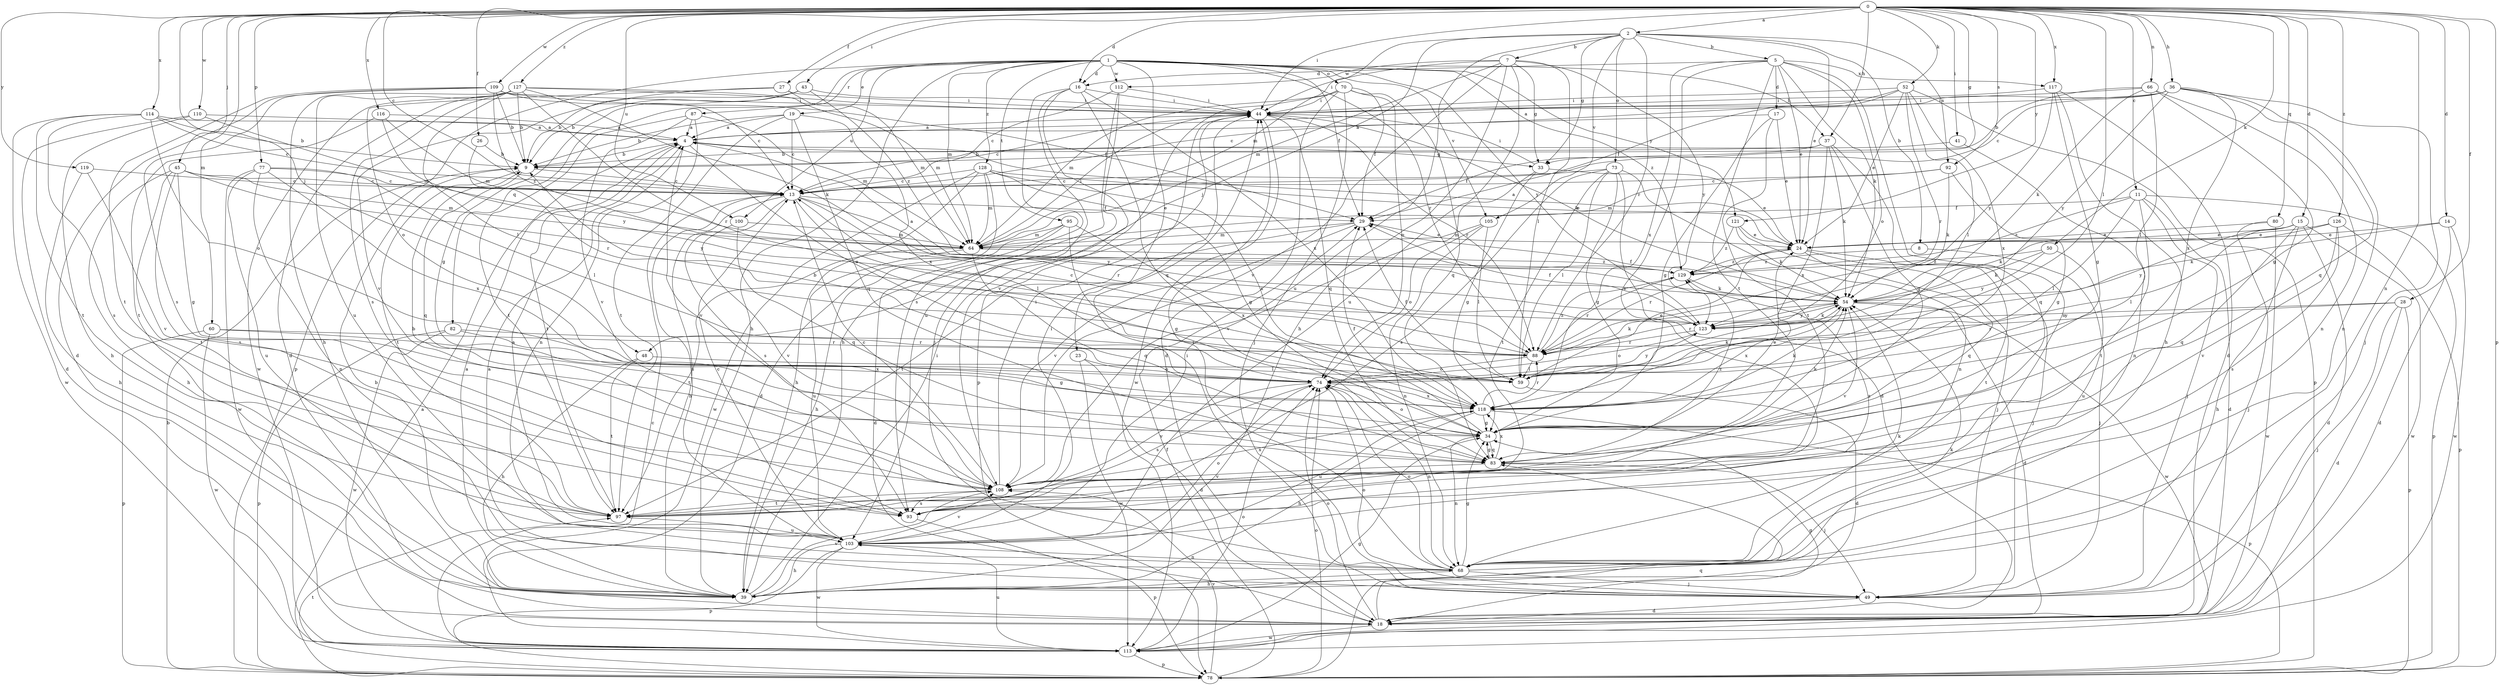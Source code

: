 strict digraph  {
0;
1;
2;
4;
5;
7;
8;
9;
11;
13;
14;
15;
16;
17;
18;
19;
23;
24;
26;
27;
28;
29;
33;
34;
36;
37;
39;
41;
43;
44;
45;
48;
49;
50;
52;
54;
59;
60;
64;
66;
68;
70;
73;
74;
77;
78;
80;
82;
83;
87;
88;
92;
93;
95;
97;
100;
103;
105;
108;
109;
110;
112;
113;
114;
116;
117;
118;
119;
121;
123;
126;
127;
128;
129;
0 -> 2  [label=a];
0 -> 11  [label=c];
0 -> 13  [label=c];
0 -> 14  [label=d];
0 -> 15  [label=d];
0 -> 16  [label=d];
0 -> 26  [label=f];
0 -> 27  [label=f];
0 -> 28  [label=f];
0 -> 33  [label=g];
0 -> 36  [label=h];
0 -> 37  [label=h];
0 -> 41  [label=i];
0 -> 43  [label=i];
0 -> 44  [label=i];
0 -> 45  [label=j];
0 -> 48  [label=j];
0 -> 50  [label=k];
0 -> 52  [label=k];
0 -> 59  [label=l];
0 -> 60  [label=m];
0 -> 66  [label=n];
0 -> 68  [label=n];
0 -> 77  [label=p];
0 -> 78  [label=p];
0 -> 80  [label=q];
0 -> 92  [label=s];
0 -> 100  [label=u];
0 -> 109  [label=w];
0 -> 110  [label=w];
0 -> 114  [label=x];
0 -> 116  [label=x];
0 -> 117  [label=x];
0 -> 119  [label=y];
0 -> 121  [label=y];
0 -> 126  [label=z];
0 -> 127  [label=z];
1 -> 16  [label=d];
1 -> 19  [label=e];
1 -> 23  [label=e];
1 -> 29  [label=f];
1 -> 37  [label=h];
1 -> 39  [label=h];
1 -> 64  [label=m];
1 -> 70  [label=o];
1 -> 78  [label=p];
1 -> 82  [label=q];
1 -> 87  [label=r];
1 -> 88  [label=r];
1 -> 95  [label=t];
1 -> 100  [label=u];
1 -> 105  [label=v];
1 -> 112  [label=w];
1 -> 121  [label=y];
1 -> 123  [label=y];
1 -> 128  [label=z];
1 -> 129  [label=z];
2 -> 5  [label=b];
2 -> 7  [label=b];
2 -> 8  [label=b];
2 -> 24  [label=e];
2 -> 33  [label=g];
2 -> 48  [label=j];
2 -> 64  [label=m];
2 -> 73  [label=o];
2 -> 88  [label=r];
2 -> 92  [label=s];
2 -> 103  [label=u];
2 -> 105  [label=v];
4 -> 9  [label=b];
4 -> 33  [label=g];
4 -> 74  [label=o];
4 -> 97  [label=t];
4 -> 108  [label=v];
5 -> 16  [label=d];
5 -> 17  [label=d];
5 -> 24  [label=e];
5 -> 54  [label=k];
5 -> 68  [label=n];
5 -> 74  [label=o];
5 -> 93  [label=s];
5 -> 97  [label=t];
5 -> 117  [label=x];
5 -> 118  [label=x];
7 -> 33  [label=g];
7 -> 39  [label=h];
7 -> 44  [label=i];
7 -> 59  [label=l];
7 -> 64  [label=m];
7 -> 103  [label=u];
7 -> 108  [label=v];
7 -> 112  [label=w];
7 -> 123  [label=y];
8 -> 49  [label=j];
8 -> 129  [label=z];
9 -> 13  [label=c];
9 -> 83  [label=q];
9 -> 97  [label=t];
11 -> 18  [label=d];
11 -> 29  [label=f];
11 -> 49  [label=j];
11 -> 59  [label=l];
11 -> 78  [label=p];
11 -> 97  [label=t];
11 -> 129  [label=z];
13 -> 29  [label=f];
13 -> 39  [label=h];
13 -> 59  [label=l];
13 -> 88  [label=r];
13 -> 93  [label=s];
13 -> 103  [label=u];
13 -> 123  [label=y];
14 -> 18  [label=d];
14 -> 24  [label=e];
14 -> 54  [label=k];
14 -> 113  [label=w];
15 -> 18  [label=d];
15 -> 24  [label=e];
15 -> 39  [label=h];
15 -> 59  [label=l];
15 -> 83  [label=q];
15 -> 113  [label=w];
15 -> 123  [label=y];
16 -> 44  [label=i];
16 -> 49  [label=j];
16 -> 83  [label=q];
16 -> 93  [label=s];
16 -> 108  [label=v];
16 -> 118  [label=x];
17 -> 4  [label=a];
17 -> 24  [label=e];
17 -> 34  [label=g];
17 -> 97  [label=t];
18 -> 34  [label=g];
18 -> 74  [label=o];
18 -> 113  [label=w];
19 -> 4  [label=a];
19 -> 9  [label=b];
19 -> 13  [label=c];
19 -> 83  [label=q];
19 -> 97  [label=t];
19 -> 118  [label=x];
23 -> 18  [label=d];
23 -> 74  [label=o];
23 -> 113  [label=w];
24 -> 4  [label=a];
24 -> 49  [label=j];
24 -> 83  [label=q];
24 -> 88  [label=r];
24 -> 97  [label=t];
24 -> 129  [label=z];
26 -> 9  [label=b];
26 -> 88  [label=r];
27 -> 9  [label=b];
27 -> 44  [label=i];
27 -> 64  [label=m];
27 -> 74  [label=o];
28 -> 18  [label=d];
28 -> 49  [label=j];
28 -> 78  [label=p];
28 -> 88  [label=r];
28 -> 123  [label=y];
29 -> 24  [label=e];
29 -> 64  [label=m];
29 -> 97  [label=t];
29 -> 108  [label=v];
33 -> 24  [label=e];
33 -> 34  [label=g];
33 -> 44  [label=i];
33 -> 108  [label=v];
34 -> 24  [label=e];
34 -> 29  [label=f];
34 -> 54  [label=k];
34 -> 68  [label=n];
34 -> 74  [label=o];
34 -> 83  [label=q];
36 -> 4  [label=a];
36 -> 13  [label=c];
36 -> 44  [label=i];
36 -> 49  [label=j];
36 -> 68  [label=n];
36 -> 83  [label=q];
36 -> 118  [label=x];
36 -> 123  [label=y];
37 -> 9  [label=b];
37 -> 29  [label=f];
37 -> 34  [label=g];
37 -> 54  [label=k];
37 -> 83  [label=q];
37 -> 118  [label=x];
39 -> 4  [label=a];
39 -> 9  [label=b];
39 -> 44  [label=i];
39 -> 54  [label=k];
39 -> 108  [label=v];
41 -> 9  [label=b];
41 -> 68  [label=n];
43 -> 9  [label=b];
43 -> 34  [label=g];
43 -> 44  [label=i];
43 -> 108  [label=v];
43 -> 129  [label=z];
44 -> 4  [label=a];
44 -> 13  [label=c];
44 -> 54  [label=k];
44 -> 83  [label=q];
44 -> 88  [label=r];
44 -> 113  [label=w];
45 -> 13  [label=c];
45 -> 34  [label=g];
45 -> 39  [label=h];
45 -> 64  [label=m];
45 -> 93  [label=s];
45 -> 97  [label=t];
45 -> 123  [label=y];
48 -> 39  [label=h];
48 -> 59  [label=l];
48 -> 97  [label=t];
49 -> 4  [label=a];
49 -> 18  [label=d];
49 -> 44  [label=i];
49 -> 74  [label=o];
50 -> 54  [label=k];
50 -> 103  [label=u];
50 -> 123  [label=y];
50 -> 129  [label=z];
52 -> 13  [label=c];
52 -> 24  [label=e];
52 -> 29  [label=f];
52 -> 44  [label=i];
52 -> 59  [label=l];
52 -> 78  [label=p];
52 -> 88  [label=r];
52 -> 118  [label=x];
54 -> 4  [label=a];
54 -> 18  [label=d];
54 -> 29  [label=f];
54 -> 88  [label=r];
54 -> 108  [label=v];
54 -> 113  [label=w];
54 -> 118  [label=x];
54 -> 123  [label=y];
59 -> 18  [label=d];
59 -> 24  [label=e];
59 -> 29  [label=f];
60 -> 78  [label=p];
60 -> 88  [label=r];
60 -> 113  [label=w];
60 -> 118  [label=x];
64 -> 44  [label=i];
64 -> 83  [label=q];
64 -> 97  [label=t];
64 -> 103  [label=u];
64 -> 129  [label=z];
66 -> 9  [label=b];
66 -> 34  [label=g];
66 -> 44  [label=i];
66 -> 54  [label=k];
66 -> 59  [label=l];
66 -> 68  [label=n];
68 -> 34  [label=g];
68 -> 39  [label=h];
68 -> 44  [label=i];
68 -> 49  [label=j];
68 -> 54  [label=k];
68 -> 74  [label=o];
70 -> 18  [label=d];
70 -> 29  [label=f];
70 -> 44  [label=i];
70 -> 49  [label=j];
70 -> 64  [label=m];
70 -> 74  [label=o];
70 -> 78  [label=p];
70 -> 83  [label=q];
73 -> 13  [label=c];
73 -> 18  [label=d];
73 -> 34  [label=g];
73 -> 59  [label=l];
73 -> 68  [label=n];
73 -> 93  [label=s];
73 -> 97  [label=t];
74 -> 9  [label=b];
74 -> 54  [label=k];
74 -> 68  [label=n];
74 -> 93  [label=s];
74 -> 108  [label=v];
74 -> 118  [label=x];
74 -> 123  [label=y];
77 -> 13  [label=c];
77 -> 59  [label=l];
77 -> 68  [label=n];
77 -> 103  [label=u];
77 -> 113  [label=w];
77 -> 118  [label=x];
78 -> 4  [label=a];
78 -> 9  [label=b];
78 -> 29  [label=f];
78 -> 74  [label=o];
78 -> 83  [label=q];
78 -> 97  [label=t];
78 -> 108  [label=v];
80 -> 24  [label=e];
80 -> 49  [label=j];
80 -> 113  [label=w];
82 -> 34  [label=g];
82 -> 78  [label=p];
82 -> 88  [label=r];
82 -> 113  [label=w];
83 -> 34  [label=g];
83 -> 49  [label=j];
83 -> 108  [label=v];
83 -> 118  [label=x];
83 -> 129  [label=z];
87 -> 4  [label=a];
87 -> 64  [label=m];
87 -> 68  [label=n];
87 -> 97  [label=t];
87 -> 108  [label=v];
88 -> 13  [label=c];
88 -> 54  [label=k];
88 -> 59  [label=l];
88 -> 74  [label=o];
88 -> 129  [label=z];
92 -> 13  [label=c];
92 -> 34  [label=g];
92 -> 54  [label=k];
92 -> 64  [label=m];
93 -> 78  [label=p];
93 -> 129  [label=z];
95 -> 18  [label=d];
95 -> 34  [label=g];
95 -> 39  [label=h];
95 -> 64  [label=m];
95 -> 118  [label=x];
97 -> 103  [label=u];
100 -> 64  [label=m];
100 -> 83  [label=q];
100 -> 108  [label=v];
103 -> 4  [label=a];
103 -> 13  [label=c];
103 -> 39  [label=h];
103 -> 44  [label=i];
103 -> 68  [label=n];
103 -> 74  [label=o];
103 -> 78  [label=p];
103 -> 108  [label=v];
103 -> 113  [label=w];
105 -> 59  [label=l];
105 -> 64  [label=m];
105 -> 68  [label=n];
105 -> 74  [label=o];
108 -> 9  [label=b];
108 -> 13  [label=c];
108 -> 44  [label=i];
108 -> 93  [label=s];
108 -> 97  [label=t];
108 -> 118  [label=x];
109 -> 9  [label=b];
109 -> 13  [label=c];
109 -> 18  [label=d];
109 -> 29  [label=f];
109 -> 44  [label=i];
109 -> 93  [label=s];
109 -> 97  [label=t];
109 -> 129  [label=z];
110 -> 4  [label=a];
110 -> 18  [label=d];
110 -> 39  [label=h];
110 -> 64  [label=m];
112 -> 13  [label=c];
112 -> 39  [label=h];
112 -> 44  [label=i];
112 -> 103  [label=u];
113 -> 13  [label=c];
113 -> 34  [label=g];
113 -> 74  [label=o];
113 -> 78  [label=p];
113 -> 103  [label=u];
114 -> 4  [label=a];
114 -> 9  [label=b];
114 -> 13  [label=c];
114 -> 74  [label=o];
114 -> 93  [label=s];
114 -> 97  [label=t];
114 -> 113  [label=w];
116 -> 4  [label=a];
116 -> 64  [label=m];
116 -> 97  [label=t];
116 -> 123  [label=y];
117 -> 18  [label=d];
117 -> 34  [label=g];
117 -> 39  [label=h];
117 -> 44  [label=i];
117 -> 123  [label=y];
118 -> 34  [label=g];
118 -> 39  [label=h];
118 -> 54  [label=k];
118 -> 78  [label=p];
118 -> 88  [label=r];
118 -> 103  [label=u];
119 -> 13  [label=c];
119 -> 39  [label=h];
119 -> 108  [label=v];
121 -> 24  [label=e];
121 -> 49  [label=j];
121 -> 54  [label=k];
121 -> 129  [label=z];
123 -> 29  [label=f];
123 -> 54  [label=k];
123 -> 74  [label=o];
123 -> 88  [label=r];
126 -> 24  [label=e];
126 -> 54  [label=k];
126 -> 78  [label=p];
126 -> 93  [label=s];
126 -> 108  [label=v];
127 -> 9  [label=b];
127 -> 18  [label=d];
127 -> 39  [label=h];
127 -> 44  [label=i];
127 -> 54  [label=k];
127 -> 59  [label=l];
127 -> 64  [label=m];
127 -> 88  [label=r];
127 -> 93  [label=s];
127 -> 103  [label=u];
127 -> 113  [label=w];
128 -> 13  [label=c];
128 -> 18  [label=d];
128 -> 24  [label=e];
128 -> 34  [label=g];
128 -> 39  [label=h];
128 -> 64  [label=m];
128 -> 113  [label=w];
128 -> 118  [label=x];
129 -> 54  [label=k];
129 -> 88  [label=r];
}

